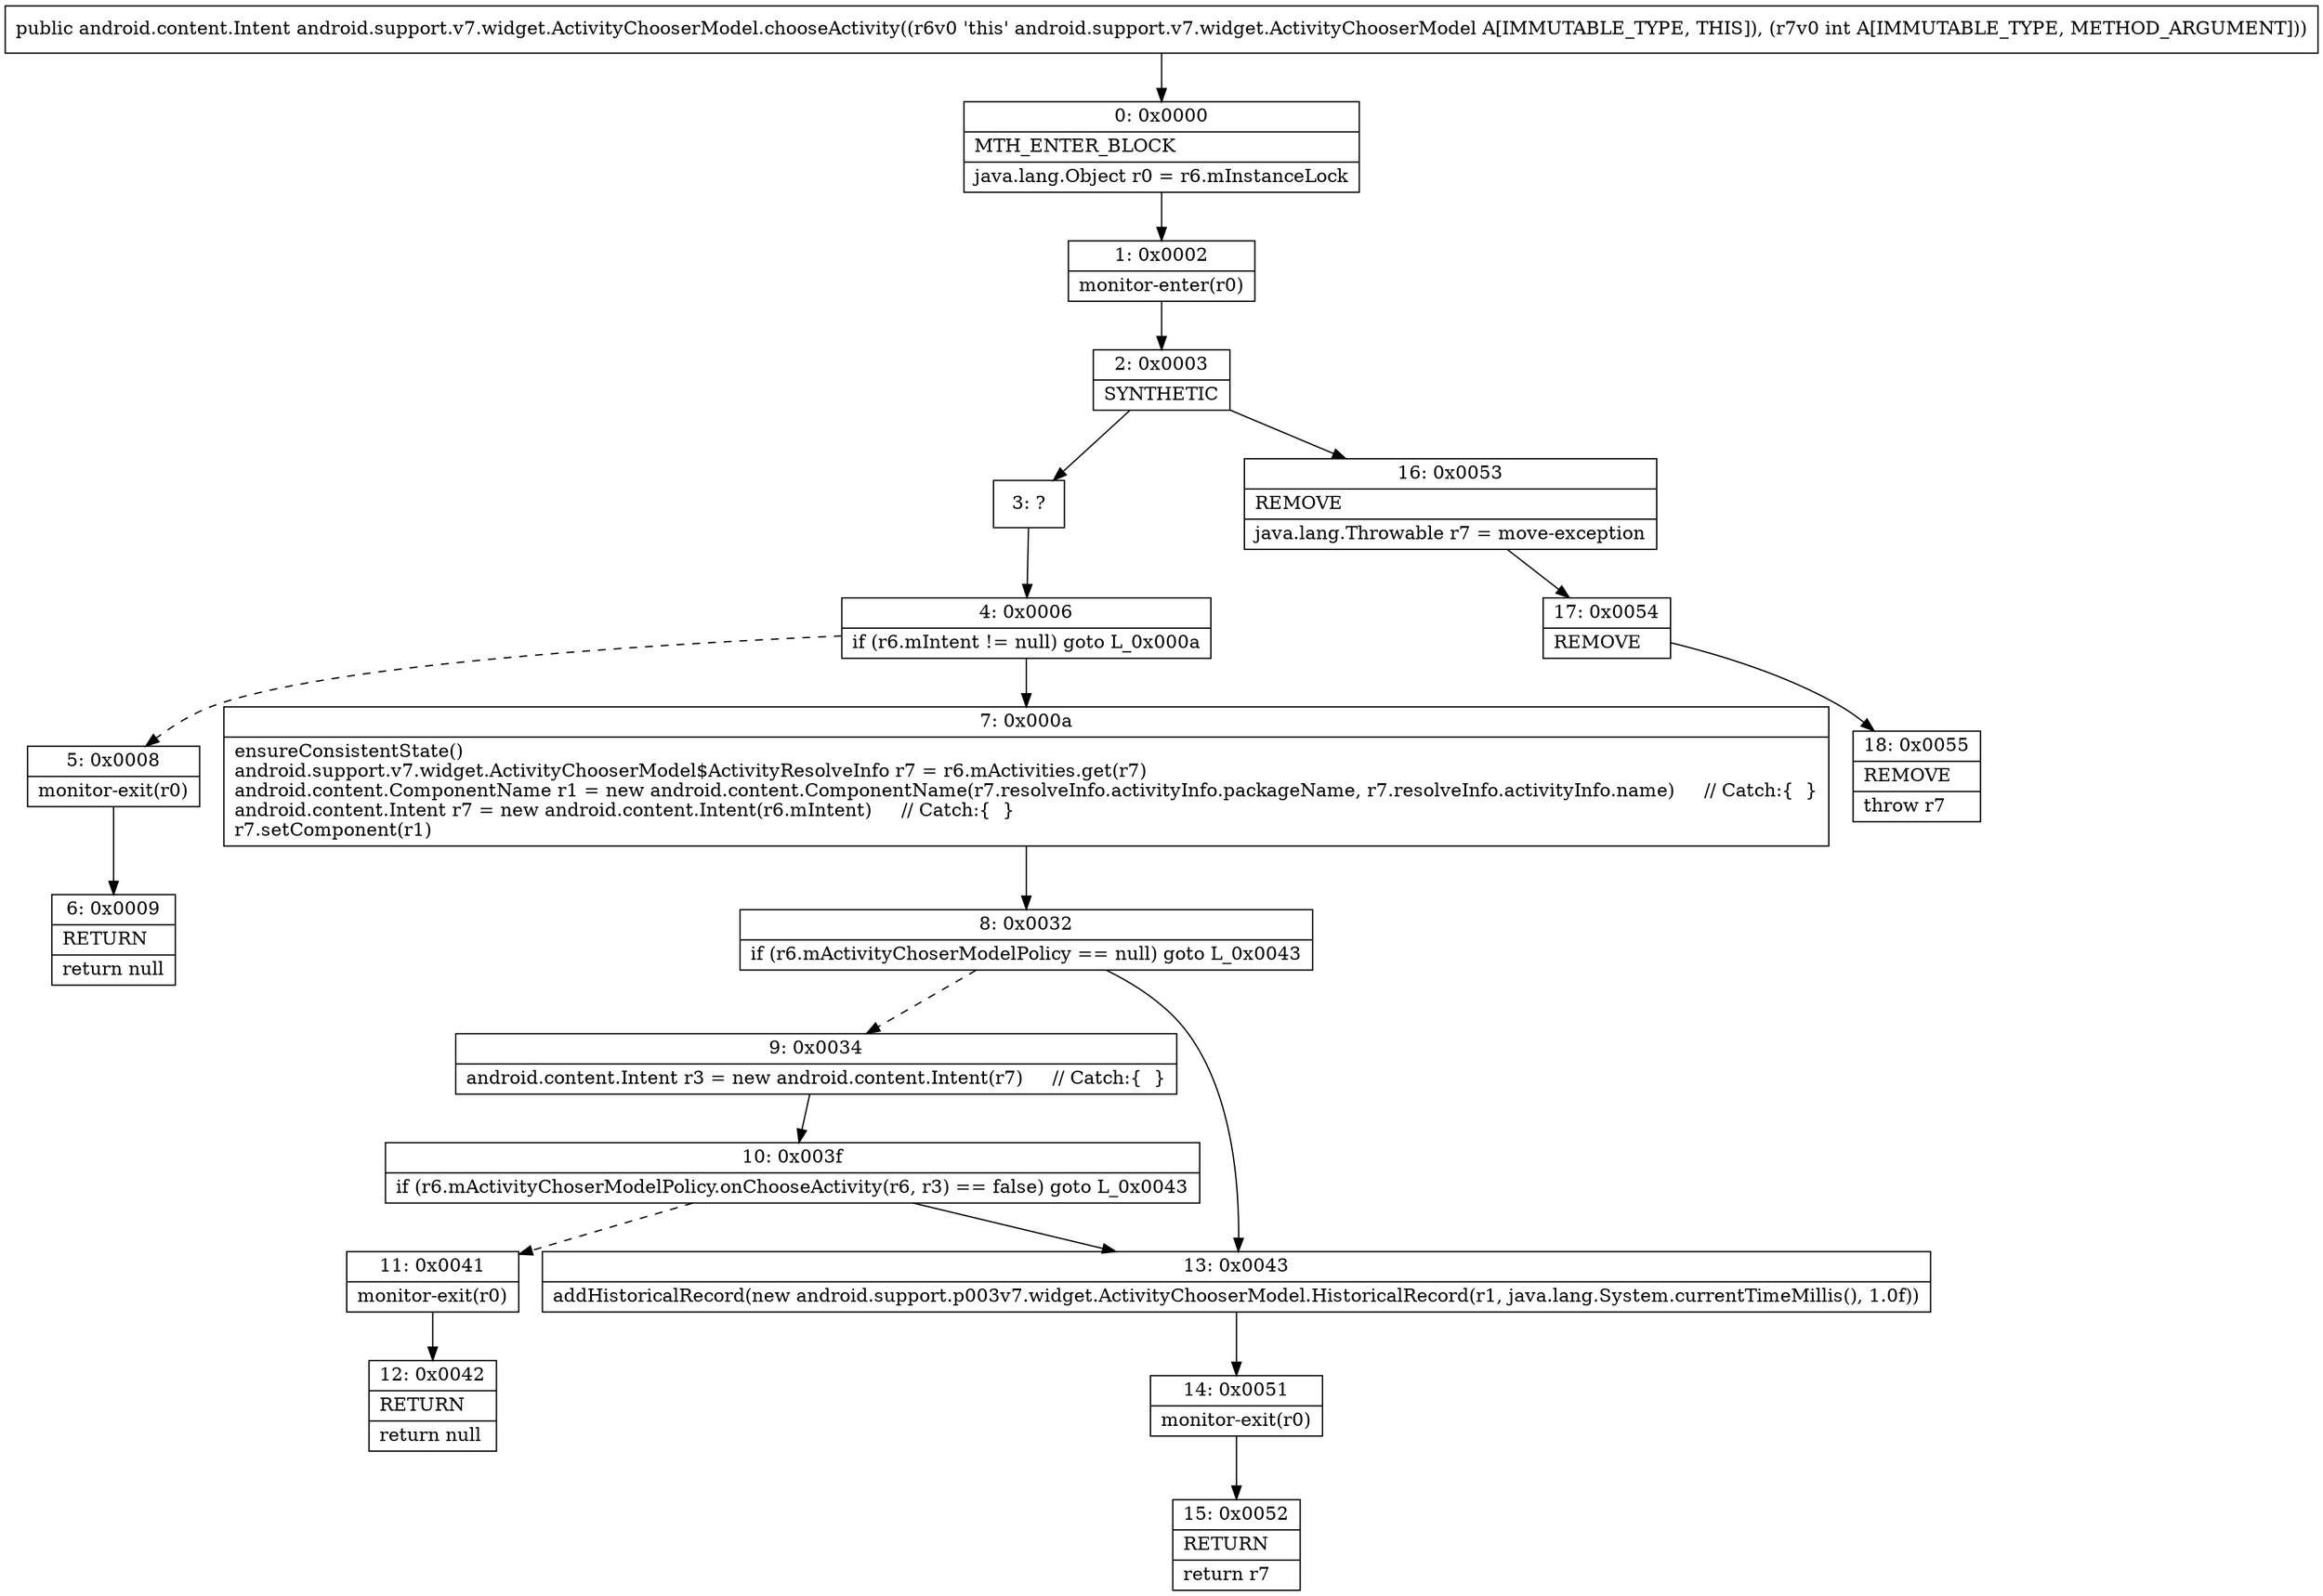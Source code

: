 digraph "CFG forandroid.support.v7.widget.ActivityChooserModel.chooseActivity(I)Landroid\/content\/Intent;" {
Node_0 [shape=record,label="{0\:\ 0x0000|MTH_ENTER_BLOCK\l|java.lang.Object r0 = r6.mInstanceLock\l}"];
Node_1 [shape=record,label="{1\:\ 0x0002|monitor\-enter(r0)\l}"];
Node_2 [shape=record,label="{2\:\ 0x0003|SYNTHETIC\l}"];
Node_3 [shape=record,label="{3\:\ ?}"];
Node_4 [shape=record,label="{4\:\ 0x0006|if (r6.mIntent != null) goto L_0x000a\l}"];
Node_5 [shape=record,label="{5\:\ 0x0008|monitor\-exit(r0)\l}"];
Node_6 [shape=record,label="{6\:\ 0x0009|RETURN\l|return null\l}"];
Node_7 [shape=record,label="{7\:\ 0x000a|ensureConsistentState()\landroid.support.v7.widget.ActivityChooserModel$ActivityResolveInfo r7 = r6.mActivities.get(r7)\landroid.content.ComponentName r1 = new android.content.ComponentName(r7.resolveInfo.activityInfo.packageName, r7.resolveInfo.activityInfo.name)     \/\/ Catch:\{  \}\landroid.content.Intent r7 = new android.content.Intent(r6.mIntent)     \/\/ Catch:\{  \}\lr7.setComponent(r1)\l}"];
Node_8 [shape=record,label="{8\:\ 0x0032|if (r6.mActivityChoserModelPolicy == null) goto L_0x0043\l}"];
Node_9 [shape=record,label="{9\:\ 0x0034|android.content.Intent r3 = new android.content.Intent(r7)     \/\/ Catch:\{  \}\l}"];
Node_10 [shape=record,label="{10\:\ 0x003f|if (r6.mActivityChoserModelPolicy.onChooseActivity(r6, r3) == false) goto L_0x0043\l}"];
Node_11 [shape=record,label="{11\:\ 0x0041|monitor\-exit(r0)\l}"];
Node_12 [shape=record,label="{12\:\ 0x0042|RETURN\l|return null\l}"];
Node_13 [shape=record,label="{13\:\ 0x0043|addHistoricalRecord(new android.support.p003v7.widget.ActivityChooserModel.HistoricalRecord(r1, java.lang.System.currentTimeMillis(), 1.0f))\l}"];
Node_14 [shape=record,label="{14\:\ 0x0051|monitor\-exit(r0)\l}"];
Node_15 [shape=record,label="{15\:\ 0x0052|RETURN\l|return r7\l}"];
Node_16 [shape=record,label="{16\:\ 0x0053|REMOVE\l|java.lang.Throwable r7 = move\-exception\l}"];
Node_17 [shape=record,label="{17\:\ 0x0054|REMOVE\l}"];
Node_18 [shape=record,label="{18\:\ 0x0055|REMOVE\l|throw r7\l}"];
MethodNode[shape=record,label="{public android.content.Intent android.support.v7.widget.ActivityChooserModel.chooseActivity((r6v0 'this' android.support.v7.widget.ActivityChooserModel A[IMMUTABLE_TYPE, THIS]), (r7v0 int A[IMMUTABLE_TYPE, METHOD_ARGUMENT])) }"];
MethodNode -> Node_0;
Node_0 -> Node_1;
Node_1 -> Node_2;
Node_2 -> Node_3;
Node_2 -> Node_16;
Node_3 -> Node_4;
Node_4 -> Node_5[style=dashed];
Node_4 -> Node_7;
Node_5 -> Node_6;
Node_7 -> Node_8;
Node_8 -> Node_9[style=dashed];
Node_8 -> Node_13;
Node_9 -> Node_10;
Node_10 -> Node_11[style=dashed];
Node_10 -> Node_13;
Node_11 -> Node_12;
Node_13 -> Node_14;
Node_14 -> Node_15;
Node_16 -> Node_17;
Node_17 -> Node_18;
}

